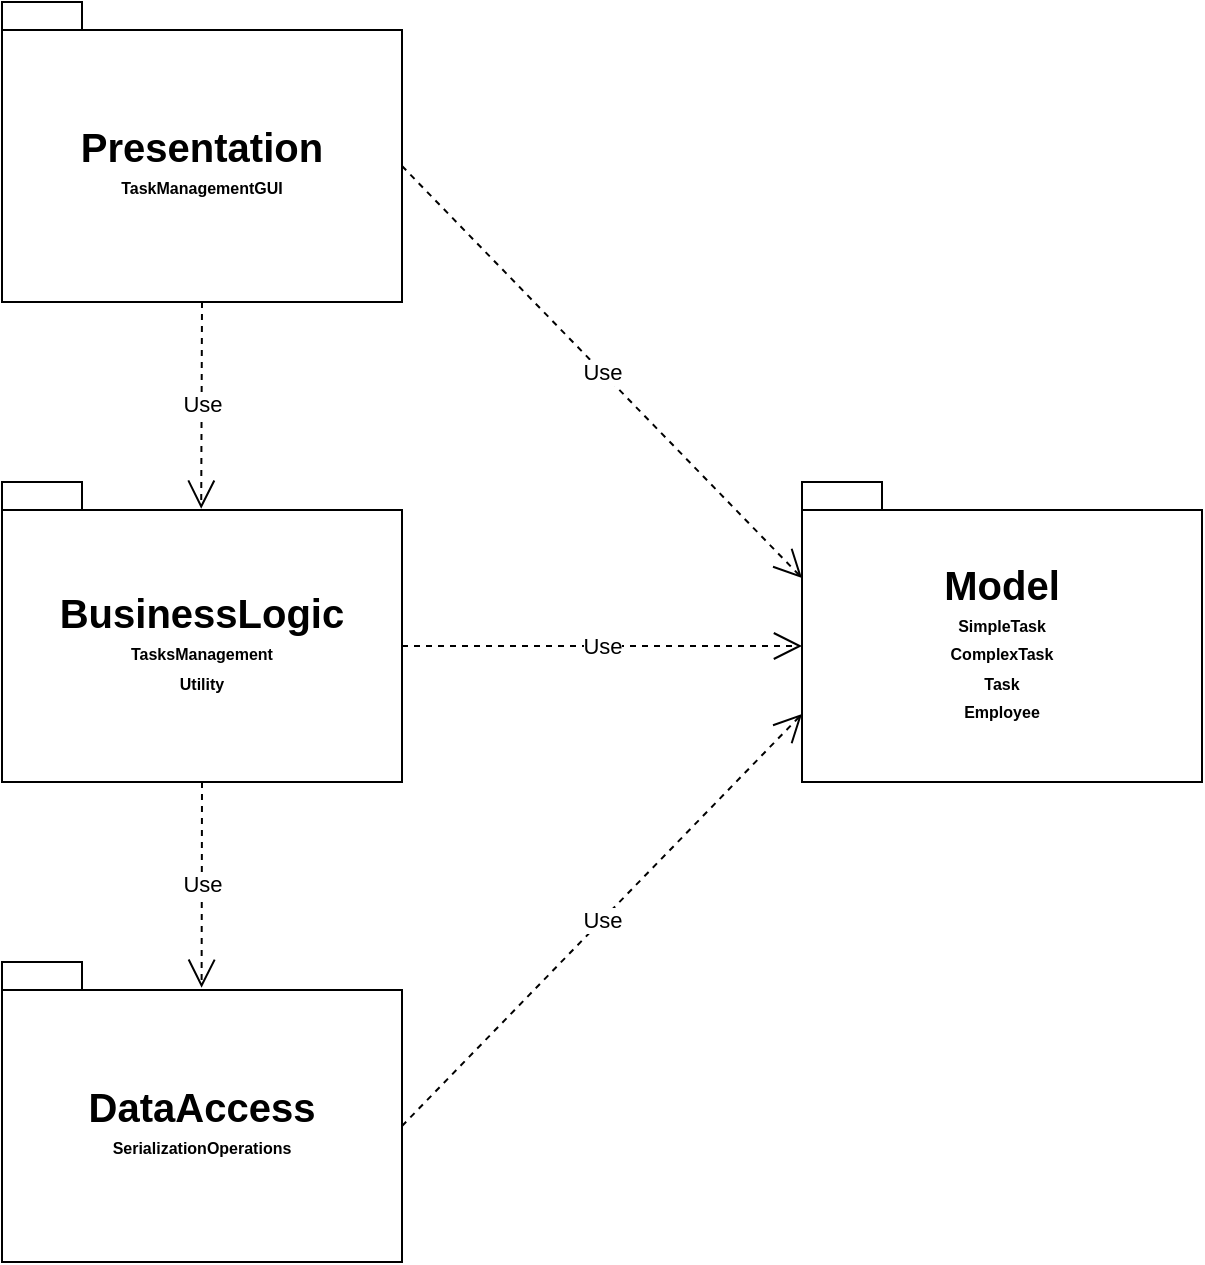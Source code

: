 <mxfile version="26.1.1">
  <diagram name="Pagină-1" id="gxHB45NWJPXVlNg1YLA8">
    <mxGraphModel dx="1843" dy="746" grid="1" gridSize="10" guides="1" tooltips="1" connect="1" arrows="1" fold="1" page="1" pageScale="1" pageWidth="827" pageHeight="1169" math="0" shadow="0">
      <root>
        <mxCell id="0" />
        <mxCell id="1" parent="0" />
        <mxCell id="VT8RmkYw7R3qNM44w7Uv-1" value="&lt;font style=&quot;font-size: 20px;&quot;&gt;Presentation&lt;/font&gt;&lt;div&gt;&lt;font style=&quot;font-size: 8px;&quot;&gt;TaskManagementGUI&lt;/font&gt;&lt;/div&gt;" style="shape=folder;fontStyle=1;spacingTop=10;tabWidth=40;tabHeight=14;tabPosition=left;html=1;whiteSpace=wrap;" vertex="1" parent="1">
          <mxGeometry x="114" y="269" width="200" height="150" as="geometry" />
        </mxCell>
        <mxCell id="VT8RmkYw7R3qNM44w7Uv-2" value="&lt;font style=&quot;font-size: 20px;&quot;&gt;BusinessLogic&lt;/font&gt;&lt;div&gt;&lt;font style=&quot;font-size: 8px;&quot;&gt;TasksManagement&lt;/font&gt;&lt;/div&gt;&lt;div&gt;&lt;font style=&quot;font-size: 8px;&quot;&gt;Utility&lt;/font&gt;&lt;/div&gt;" style="shape=folder;fontStyle=1;spacingTop=10;tabWidth=40;tabHeight=14;tabPosition=left;html=1;whiteSpace=wrap;" vertex="1" parent="1">
          <mxGeometry x="114" y="509" width="200" height="150" as="geometry" />
        </mxCell>
        <mxCell id="VT8RmkYw7R3qNM44w7Uv-3" value="&lt;font style=&quot;font-size: 20px;&quot;&gt;DataAccess&lt;/font&gt;&lt;div&gt;&lt;font style=&quot;font-size: 8px;&quot;&gt;SerializationOperations&lt;/font&gt;&lt;/div&gt;" style="shape=folder;fontStyle=1;spacingTop=10;tabWidth=40;tabHeight=14;tabPosition=left;html=1;whiteSpace=wrap;" vertex="1" parent="1">
          <mxGeometry x="114" y="749" width="200" height="150" as="geometry" />
        </mxCell>
        <mxCell id="VT8RmkYw7R3qNM44w7Uv-4" value="&lt;font style=&quot;font-size: 20px;&quot;&gt;Model&lt;/font&gt;&lt;div&gt;&lt;font style=&quot;font-size: 8px;&quot;&gt;SimpleTask&lt;/font&gt;&lt;/div&gt;&lt;div&gt;&lt;font style=&quot;font-size: 8px;&quot;&gt;ComplexTask&lt;/font&gt;&lt;/div&gt;&lt;div&gt;&lt;font style=&quot;font-size: 8px;&quot;&gt;Task&lt;/font&gt;&lt;/div&gt;&lt;div&gt;&lt;font style=&quot;font-size: 8px;&quot;&gt;Employee&lt;/font&gt;&lt;/div&gt;" style="shape=folder;fontStyle=1;spacingTop=10;tabWidth=40;tabHeight=14;tabPosition=left;html=1;whiteSpace=wrap;" vertex="1" parent="1">
          <mxGeometry x="514" y="509" width="200" height="150" as="geometry" />
        </mxCell>
        <mxCell id="VT8RmkYw7R3qNM44w7Uv-6" value="Use" style="endArrow=open;endSize=12;dashed=1;html=1;rounded=0;exitX=0.5;exitY=1;exitDx=0;exitDy=0;exitPerimeter=0;entryX=0.499;entryY=0.086;entryDx=0;entryDy=0;entryPerimeter=0;" edge="1" parent="1" source="VT8RmkYw7R3qNM44w7Uv-2" target="VT8RmkYw7R3qNM44w7Uv-3">
          <mxGeometry x="0.005" width="160" relative="1" as="geometry">
            <mxPoint x="194" y="739" as="sourcePoint" />
            <mxPoint x="354" y="739" as="targetPoint" />
            <mxPoint as="offset" />
          </mxGeometry>
        </mxCell>
        <mxCell id="VT8RmkYw7R3qNM44w7Uv-7" value="Use" style="endArrow=open;endSize=12;dashed=1;html=1;rounded=0;exitX=0.5;exitY=1;exitDx=0;exitDy=0;exitPerimeter=0;entryX=0.498;entryY=0.089;entryDx=0;entryDy=0;entryPerimeter=0;" edge="1" parent="1" source="VT8RmkYw7R3qNM44w7Uv-1" target="VT8RmkYw7R3qNM44w7Uv-2">
          <mxGeometry width="160" relative="1" as="geometry">
            <mxPoint x="214" y="529" as="sourcePoint" />
            <mxPoint x="374" y="529" as="targetPoint" />
          </mxGeometry>
        </mxCell>
        <mxCell id="VT8RmkYw7R3qNM44w7Uv-8" value="Use" style="endArrow=open;endSize=12;dashed=1;html=1;rounded=0;exitX=0;exitY=0;exitDx=200;exitDy=82;exitPerimeter=0;entryX=0;entryY=0;entryDx=0;entryDy=48;entryPerimeter=0;" edge="1" parent="1" source="VT8RmkYw7R3qNM44w7Uv-1" target="VT8RmkYw7R3qNM44w7Uv-4">
          <mxGeometry width="160" relative="1" as="geometry">
            <mxPoint x="244" y="569" as="sourcePoint" />
            <mxPoint x="404" y="569" as="targetPoint" />
          </mxGeometry>
        </mxCell>
        <mxCell id="VT8RmkYw7R3qNM44w7Uv-9" value="Use" style="endArrow=open;endSize=12;dashed=1;html=1;rounded=0;exitX=0;exitY=0;exitDx=200;exitDy=82;exitPerimeter=0;entryX=0;entryY=0;entryDx=0;entryDy=82;entryPerimeter=0;" edge="1" parent="1" source="VT8RmkYw7R3qNM44w7Uv-2" target="VT8RmkYw7R3qNM44w7Uv-4">
          <mxGeometry width="160" relative="1" as="geometry">
            <mxPoint x="244" y="569" as="sourcePoint" />
            <mxPoint x="404" y="569" as="targetPoint" />
          </mxGeometry>
        </mxCell>
        <mxCell id="VT8RmkYw7R3qNM44w7Uv-10" value="Use" style="endArrow=open;endSize=12;dashed=1;html=1;rounded=0;exitX=0;exitY=0;exitDx=200;exitDy=82;exitPerimeter=0;entryX=0;entryY=0;entryDx=0;entryDy=116;entryPerimeter=0;" edge="1" parent="1" source="VT8RmkYw7R3qNM44w7Uv-3" target="VT8RmkYw7R3qNM44w7Uv-4">
          <mxGeometry width="160" relative="1" as="geometry">
            <mxPoint x="244" y="569" as="sourcePoint" />
            <mxPoint x="404" y="569" as="targetPoint" />
          </mxGeometry>
        </mxCell>
      </root>
    </mxGraphModel>
  </diagram>
</mxfile>
